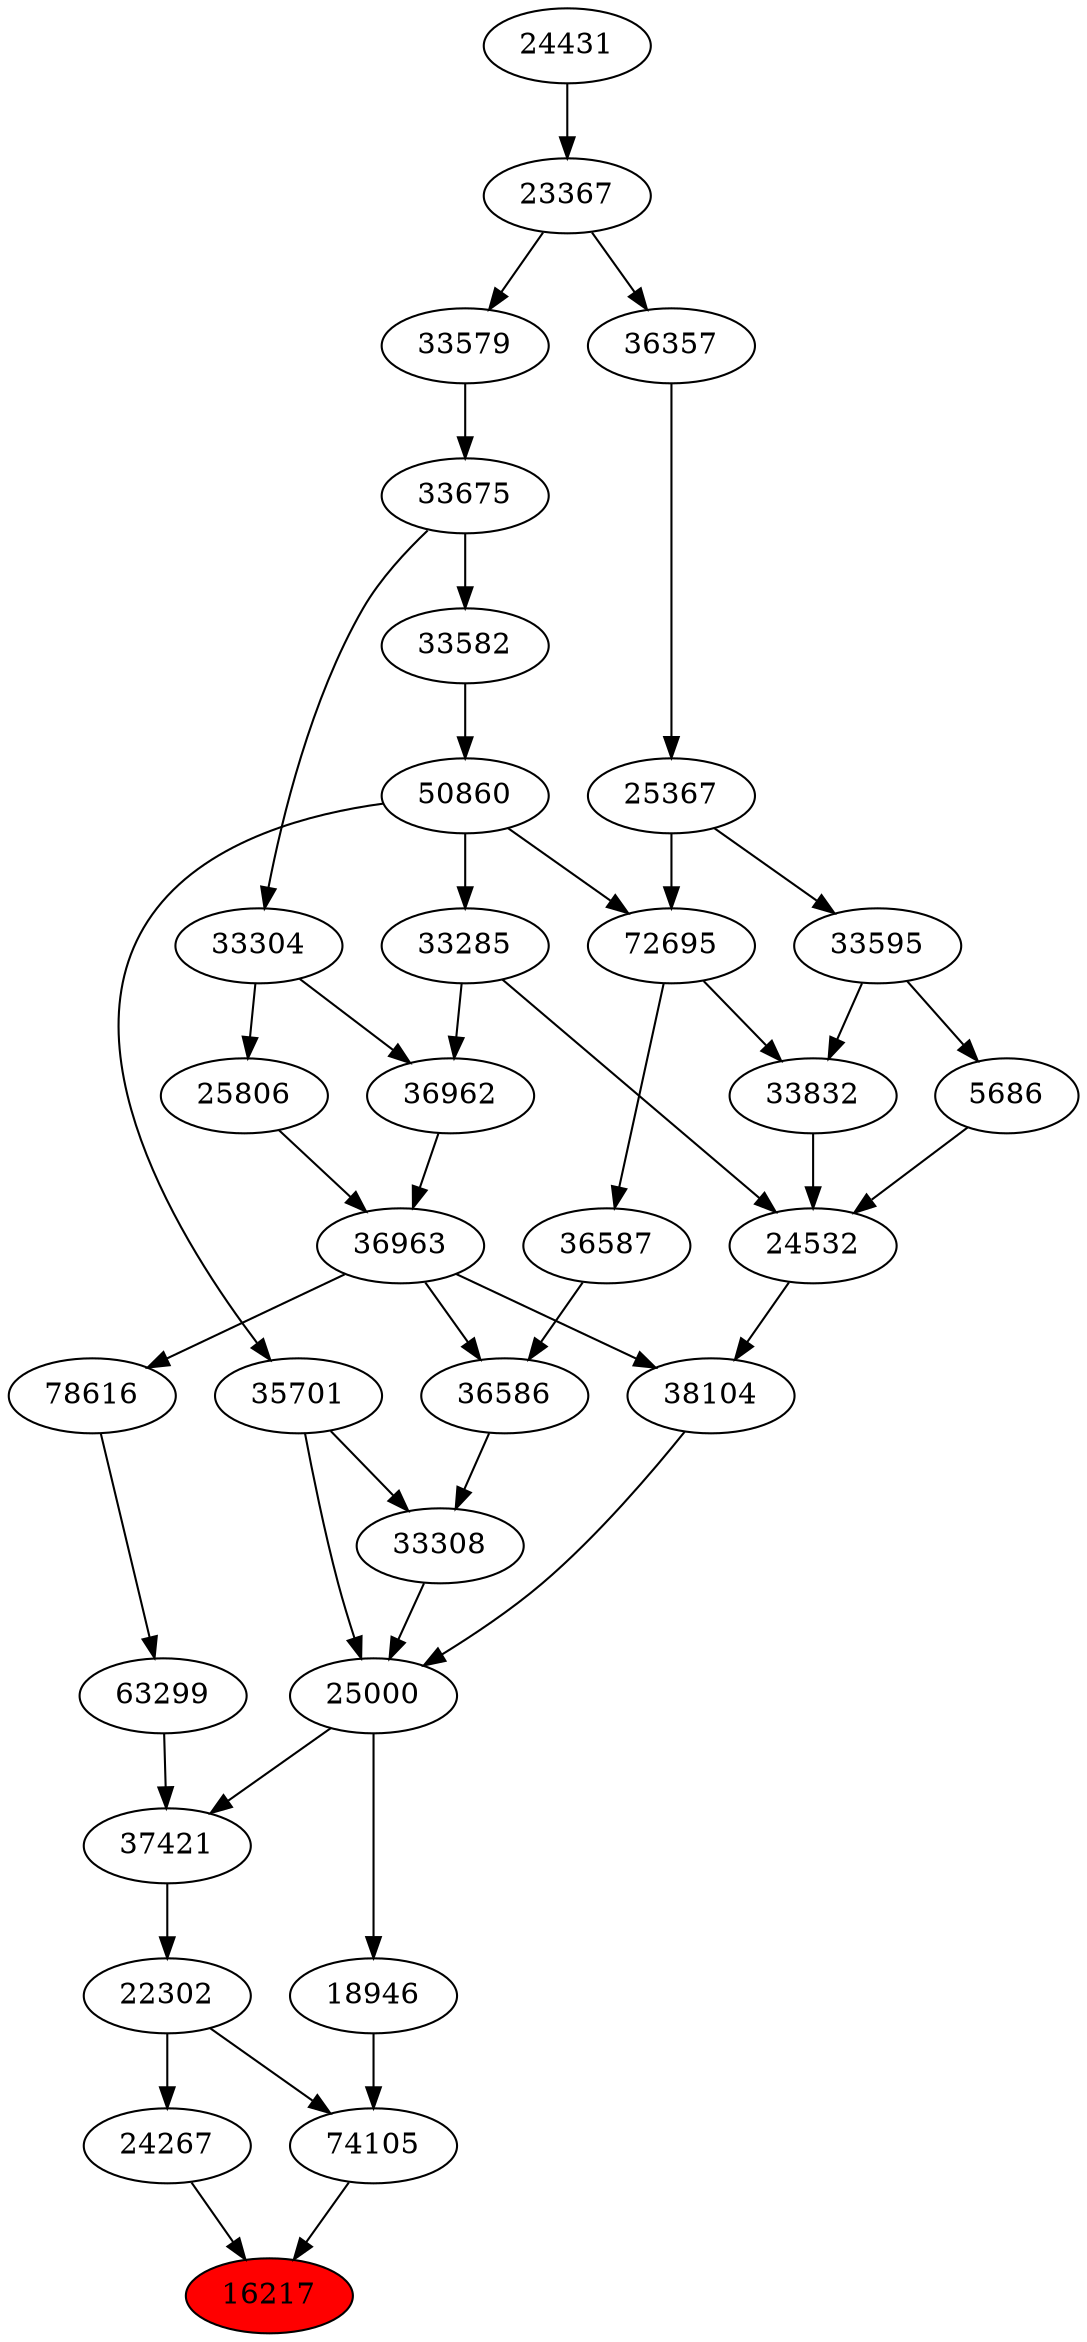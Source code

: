strict digraph{ 
16217 [label="16217" fillcolor=red style=filled]
24267 -> 16217
74105 -> 16217
24267 [label="24267"]
22302 -> 24267
74105 [label="74105"]
22302 -> 74105
18946 -> 74105
22302 [label="22302"]
37421 -> 22302
18946 [label="18946"]
25000 -> 18946
37421 [label="37421"]
25000 -> 37421
63299 -> 37421
25000 [label="25000"]
33308 -> 25000
38104 -> 25000
35701 -> 25000
63299 [label="63299"]
78616 -> 63299
33308 [label="33308"]
36586 -> 33308
35701 -> 33308
38104 [label="38104"]
24532 -> 38104
36963 -> 38104
35701 [label="35701"]
50860 -> 35701
78616 [label="78616"]
36963 -> 78616
36586 [label="36586"]
36587 -> 36586
36963 -> 36586
24532 [label="24532"]
33285 -> 24532
5686 -> 24532
33832 -> 24532
36963 [label="36963"]
36962 -> 36963
25806 -> 36963
50860 [label="50860"]
33582 -> 50860
36587 [label="36587"]
72695 -> 36587
33285 [label="33285"]
50860 -> 33285
5686 [label="5686"]
33595 -> 5686
33832 [label="33832"]
72695 -> 33832
33595 -> 33832
36962 [label="36962"]
33285 -> 36962
33304 -> 36962
25806 [label="25806"]
33304 -> 25806
33582 [label="33582"]
33675 -> 33582
72695 [label="72695"]
50860 -> 72695
25367 -> 72695
33595 [label="33595"]
25367 -> 33595
33304 [label="33304"]
33675 -> 33304
33675 [label="33675"]
33579 -> 33675
25367 [label="25367"]
36357 -> 25367
33579 [label="33579"]
23367 -> 33579
36357 [label="36357"]
23367 -> 36357
23367 [label="23367"]
24431 -> 23367
24431 [label="24431"]
}